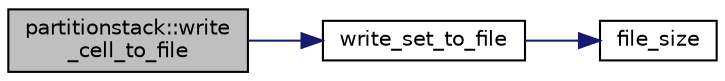 digraph "partitionstack::write_cell_to_file"
{
  edge [fontname="Helvetica",fontsize="10",labelfontname="Helvetica",labelfontsize="10"];
  node [fontname="Helvetica",fontsize="10",shape=record];
  rankdir="LR";
  Node1176 [label="partitionstack::write\l_cell_to_file",height=0.2,width=0.4,color="black", fillcolor="grey75", style="filled", fontcolor="black"];
  Node1176 -> Node1177 [color="midnightblue",fontsize="10",style="solid",fontname="Helvetica"];
  Node1177 [label="write_set_to_file",height=0.2,width=0.4,color="black", fillcolor="white", style="filled",URL="$d5/db4/io__and__os_8h.html#a3d2767f53fed9a2dacf580e0b2d4b961"];
  Node1177 -> Node1178 [color="midnightblue",fontsize="10",style="solid",fontname="Helvetica"];
  Node1178 [label="file_size",height=0.2,width=0.4,color="black", fillcolor="white", style="filled",URL="$d4/d74/util_8_c.html#a5c37cf5785204b6e9adf647dc14d0e50"];
}
